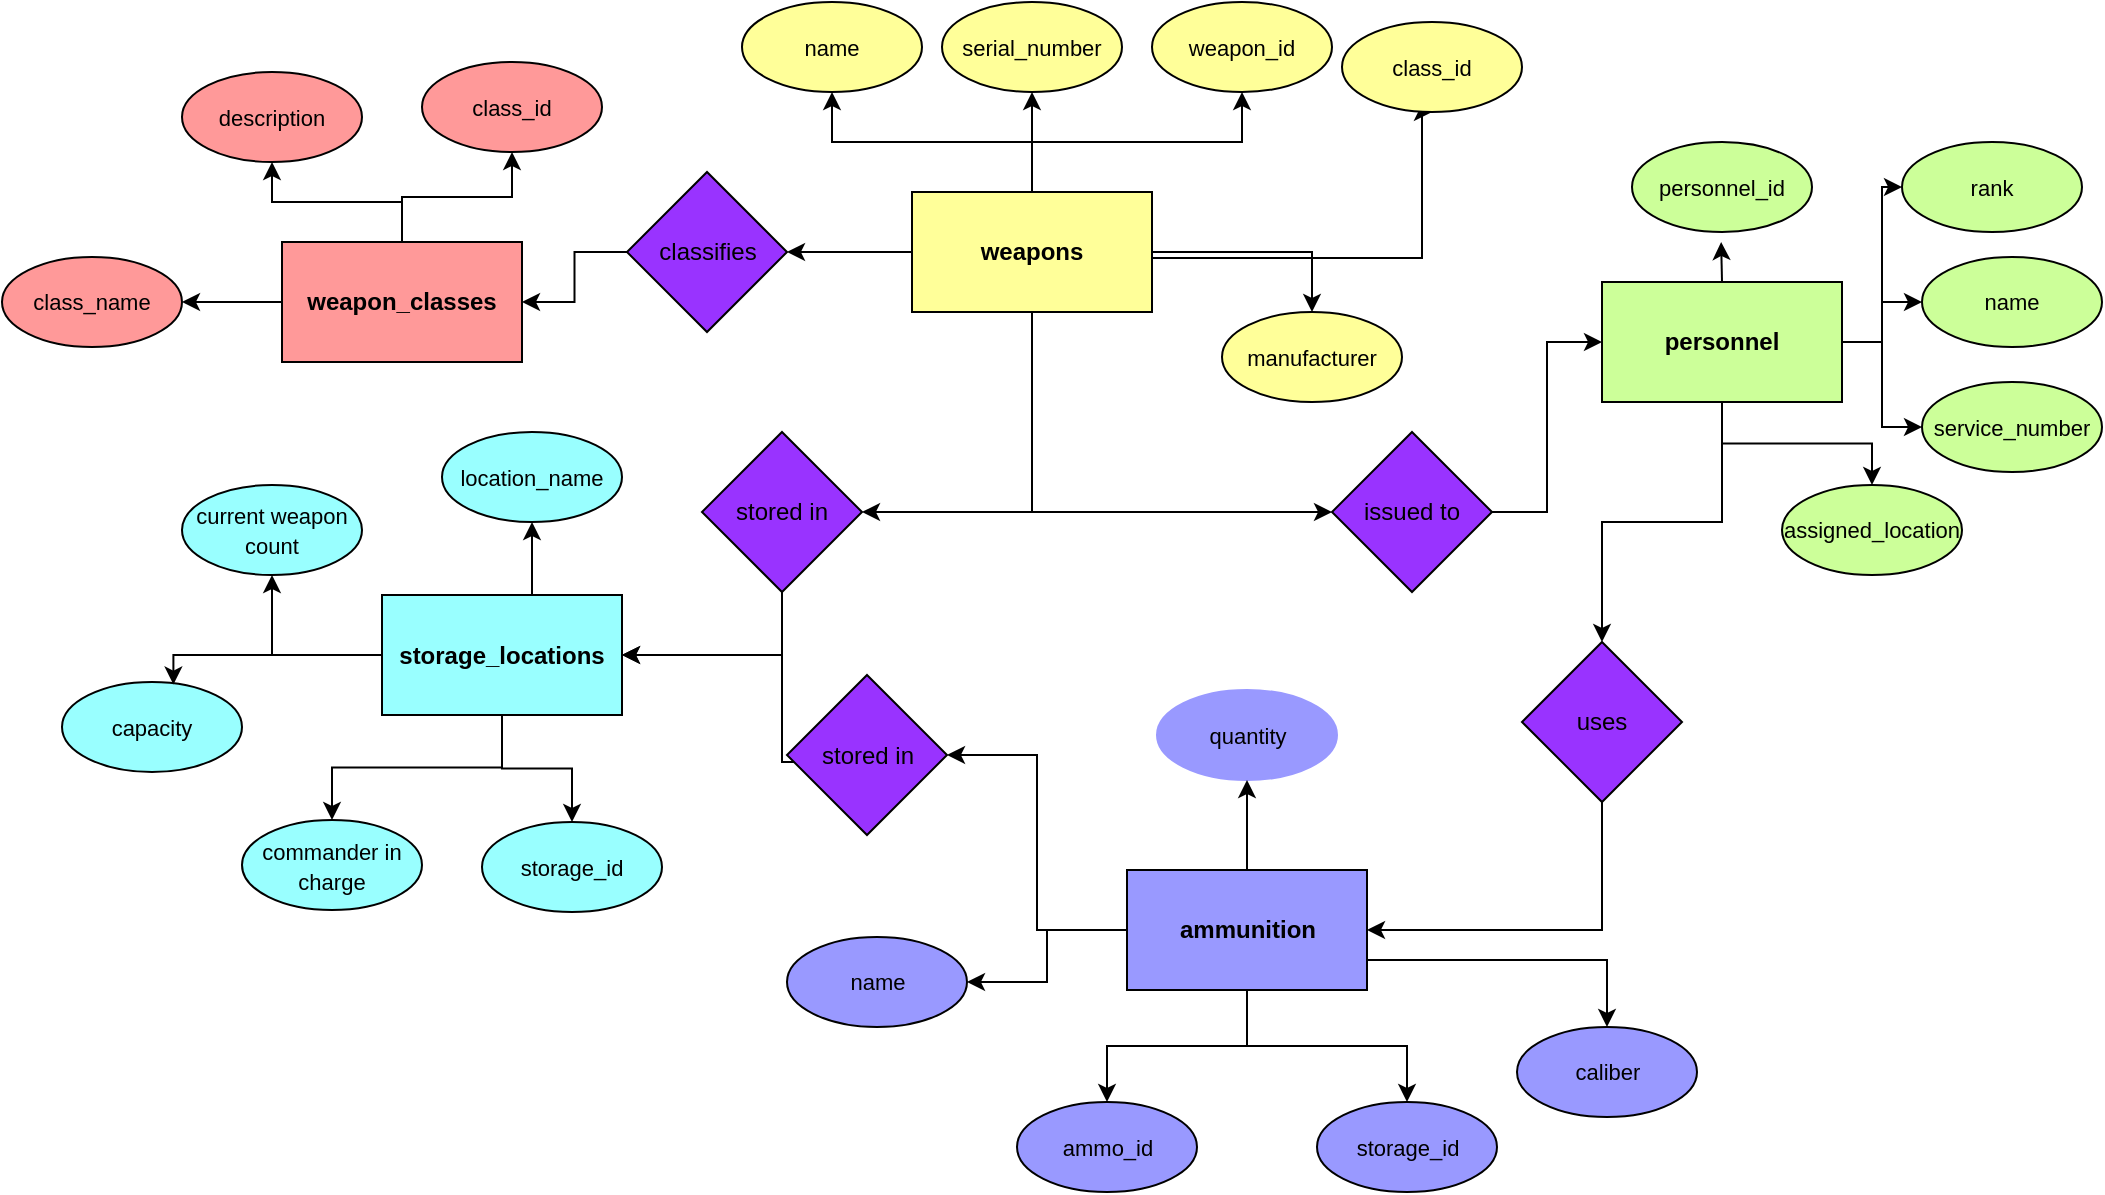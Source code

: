 <mxfile version="26.0.16">
  <diagram name="Page-1" id="ycRu8Dl1TrBNxJkZjVXF">
    <mxGraphModel dx="2569" dy="579" grid="1" gridSize="10" guides="1" tooltips="1" connect="1" arrows="1" fold="1" page="1" pageScale="1" pageWidth="1169" pageHeight="827" math="0" shadow="0">
      <root>
        <mxCell id="0" />
        <mxCell id="1" parent="0" />
        <mxCell id="KG3uTl3x-kGDV18g8xJJ-138" value="&lt;span style=&quot;font-size: 11px; text-align: left; text-wrap-mode: nowrap;&quot;&gt;class_id&lt;/span&gt;" style="ellipse;whiteSpace=wrap;html=1;fillColor=light-dark(#FF9999,var(--ge-dark-color, #121212));" vertex="1" parent="1">
          <mxGeometry x="200" y="140" width="90" height="45" as="geometry" />
        </mxCell>
        <mxCell id="KG3uTl3x-kGDV18g8xJJ-139" value="&lt;span style=&quot;font-size: 11px; text-align: left; text-wrap-mode: nowrap;&quot;&gt;class_name&lt;/span&gt;" style="ellipse;whiteSpace=wrap;html=1;fillColor=light-dark(#FF9999,var(--ge-dark-color, #121212));" vertex="1" parent="1">
          <mxGeometry x="-10" y="237.5" width="90" height="45" as="geometry" />
        </mxCell>
        <mxCell id="KG3uTl3x-kGDV18g8xJJ-141" value="&lt;span style=&quot;font-size: 11px; text-align: left; text-wrap-mode: nowrap;&quot;&gt;description&lt;/span&gt;" style="ellipse;whiteSpace=wrap;html=1;fillColor=light-dark(#FF9999,var(--ge-dark-color, #121212));" vertex="1" parent="1">
          <mxGeometry x="80" y="145" width="90" height="45" as="geometry" />
        </mxCell>
        <mxCell id="KG3uTl3x-kGDV18g8xJJ-164" style="edgeStyle=orthogonalEdgeStyle;rounded=0;orthogonalLoop=1;jettySize=auto;html=1;exitX=1;exitY=0.5;exitDx=0;exitDy=0;entryX=0.5;entryY=1;entryDx=0;entryDy=0;" edge="1" parent="1" source="KG3uTl3x-kGDV18g8xJJ-144" target="KG3uTl3x-kGDV18g8xJJ-152">
          <mxGeometry relative="1" as="geometry">
            <mxPoint x="625" y="212.5" as="targetPoint" />
            <Array as="points">
              <mxPoint x="700" y="238" />
            </Array>
          </mxGeometry>
        </mxCell>
        <mxCell id="KG3uTl3x-kGDV18g8xJJ-184" style="edgeStyle=orthogonalEdgeStyle;rounded=0;orthogonalLoop=1;jettySize=auto;html=1;exitX=0.5;exitY=1;exitDx=0;exitDy=0;entryX=0;entryY=0.5;entryDx=0;entryDy=0;" edge="1" parent="1" source="KG3uTl3x-kGDV18g8xJJ-144" target="KG3uTl3x-kGDV18g8xJJ-183">
          <mxGeometry relative="1" as="geometry" />
        </mxCell>
        <mxCell id="KG3uTl3x-kGDV18g8xJJ-225" style="edgeStyle=orthogonalEdgeStyle;rounded=0;orthogonalLoop=1;jettySize=auto;html=1;exitX=0.5;exitY=0;exitDx=0;exitDy=0;entryX=0.5;entryY=1;entryDx=0;entryDy=0;" edge="1" parent="1" source="KG3uTl3x-kGDV18g8xJJ-144" target="KG3uTl3x-kGDV18g8xJJ-153">
          <mxGeometry relative="1" as="geometry" />
        </mxCell>
        <mxCell id="KG3uTl3x-kGDV18g8xJJ-229" style="edgeStyle=orthogonalEdgeStyle;rounded=0;orthogonalLoop=1;jettySize=auto;html=1;exitX=0.5;exitY=0;exitDx=0;exitDy=0;entryX=0.5;entryY=1;entryDx=0;entryDy=0;" edge="1" parent="1" source="KG3uTl3x-kGDV18g8xJJ-144" target="KG3uTl3x-kGDV18g8xJJ-147">
          <mxGeometry relative="1" as="geometry" />
        </mxCell>
        <mxCell id="KG3uTl3x-kGDV18g8xJJ-230" style="edgeStyle=orthogonalEdgeStyle;rounded=0;orthogonalLoop=1;jettySize=auto;html=1;exitX=1;exitY=0.5;exitDx=0;exitDy=0;entryX=0.5;entryY=0;entryDx=0;entryDy=0;" edge="1" parent="1" source="KG3uTl3x-kGDV18g8xJJ-144" target="KG3uTl3x-kGDV18g8xJJ-150">
          <mxGeometry relative="1" as="geometry" />
        </mxCell>
        <mxCell id="KG3uTl3x-kGDV18g8xJJ-232" style="edgeStyle=orthogonalEdgeStyle;rounded=0;orthogonalLoop=1;jettySize=auto;html=1;exitX=0.5;exitY=0;exitDx=0;exitDy=0;entryX=0.5;entryY=1;entryDx=0;entryDy=0;" edge="1" parent="1" source="KG3uTl3x-kGDV18g8xJJ-144" target="KG3uTl3x-kGDV18g8xJJ-151">
          <mxGeometry relative="1" as="geometry" />
        </mxCell>
        <mxCell id="KG3uTl3x-kGDV18g8xJJ-242" style="edgeStyle=orthogonalEdgeStyle;rounded=0;orthogonalLoop=1;jettySize=auto;html=1;exitX=0.5;exitY=1;exitDx=0;exitDy=0;entryX=1;entryY=0.5;entryDx=0;entryDy=0;" edge="1" parent="1" source="KG3uTl3x-kGDV18g8xJJ-144" target="KG3uTl3x-kGDV18g8xJJ-206">
          <mxGeometry relative="1" as="geometry">
            <Array as="points">
              <mxPoint x="505" y="365" />
            </Array>
          </mxGeometry>
        </mxCell>
        <mxCell id="KG3uTl3x-kGDV18g8xJJ-246" style="edgeStyle=orthogonalEdgeStyle;rounded=0;orthogonalLoop=1;jettySize=auto;html=1;exitX=0;exitY=0.5;exitDx=0;exitDy=0;entryX=0.5;entryY=0;entryDx=0;entryDy=0;" edge="1" parent="1" source="KG3uTl3x-kGDV18g8xJJ-144" target="KG3uTl3x-kGDV18g8xJJ-154">
          <mxGeometry relative="1" as="geometry" />
        </mxCell>
        <mxCell id="KG3uTl3x-kGDV18g8xJJ-144" value="&lt;span style=&quot;font-weight: 700; text-wrap-mode: nowrap;&quot;&gt;weapons&lt;/span&gt;" style="rounded=0;whiteSpace=wrap;html=1;fillColor=light-dark(#FFFF99,var(--ge-dark-color, #121212));" vertex="1" parent="1">
          <mxGeometry x="445" y="205" width="120" height="60" as="geometry" />
        </mxCell>
        <mxCell id="KG3uTl3x-kGDV18g8xJJ-157" value="" style="edgeStyle=orthogonalEdgeStyle;rounded=0;orthogonalLoop=1;jettySize=auto;html=1;" edge="1" parent="1" source="KG3uTl3x-kGDV18g8xJJ-145" target="KG3uTl3x-kGDV18g8xJJ-138">
          <mxGeometry relative="1" as="geometry" />
        </mxCell>
        <mxCell id="KG3uTl3x-kGDV18g8xJJ-218" style="edgeStyle=orthogonalEdgeStyle;rounded=0;orthogonalLoop=1;jettySize=auto;html=1;exitX=0;exitY=0.5;exitDx=0;exitDy=0;entryX=1;entryY=0.5;entryDx=0;entryDy=0;" edge="1" parent="1" source="KG3uTl3x-kGDV18g8xJJ-145" target="KG3uTl3x-kGDV18g8xJJ-139">
          <mxGeometry relative="1" as="geometry" />
        </mxCell>
        <mxCell id="KG3uTl3x-kGDV18g8xJJ-226" style="edgeStyle=orthogonalEdgeStyle;rounded=0;orthogonalLoop=1;jettySize=auto;html=1;exitX=0.5;exitY=0;exitDx=0;exitDy=0;entryX=0.5;entryY=1;entryDx=0;entryDy=0;" edge="1" parent="1" source="KG3uTl3x-kGDV18g8xJJ-145" target="KG3uTl3x-kGDV18g8xJJ-141">
          <mxGeometry relative="1" as="geometry" />
        </mxCell>
        <mxCell id="KG3uTl3x-kGDV18g8xJJ-145" value="&lt;span style=&quot;font-weight: 700; text-wrap-mode: nowrap;&quot;&gt;weapon_classes&lt;/span&gt;" style="rounded=0;whiteSpace=wrap;html=1;fillColor=light-dark(#FF9999,var(--ge-dark-color, #121212));" vertex="1" parent="1">
          <mxGeometry x="130" y="230" width="120" height="60" as="geometry" />
        </mxCell>
        <mxCell id="KG3uTl3x-kGDV18g8xJJ-147" value="&lt;span style=&quot;font-size: 11px; text-align: left; text-wrap-mode: nowrap;&quot;&gt;weapon_id&lt;/span&gt;" style="ellipse;whiteSpace=wrap;html=1;fillColor=light-dark(#FFFF99,var(--ge-dark-color, #121212));" vertex="1" parent="1">
          <mxGeometry x="565" y="110" width="90" height="45" as="geometry" />
        </mxCell>
        <mxCell id="KG3uTl3x-kGDV18g8xJJ-148" value="&lt;span style=&quot;font-size: 11px; text-align: left; text-wrap-mode: nowrap;&quot;&gt;current weapon&lt;/span&gt;&lt;div&gt;&lt;span style=&quot;font-size: 11px; text-align: left; text-wrap-mode: nowrap;&quot;&gt;count&lt;/span&gt;&lt;/div&gt;" style="ellipse;whiteSpace=wrap;html=1;fillColor=light-dark(#99FFFF,var(--ge-dark-color, #121212));" vertex="1" parent="1">
          <mxGeometry x="80" y="351.5" width="90" height="45" as="geometry" />
        </mxCell>
        <mxCell id="KG3uTl3x-kGDV18g8xJJ-149" value="&lt;span style=&quot;font-size: 11px; text-align: left; text-wrap-mode: nowrap;&quot;&gt;personnel_id&lt;/span&gt;" style="ellipse;whiteSpace=wrap;html=1;fillColor=light-dark(#CCFF99,var(--ge-dark-color, #121212));" vertex="1" parent="1">
          <mxGeometry x="805" y="180" width="90" height="45" as="geometry" />
        </mxCell>
        <mxCell id="KG3uTl3x-kGDV18g8xJJ-150" value="&lt;span style=&quot;font-size: 11px; text-align: left; text-wrap-mode: nowrap;&quot;&gt;manufacturer&lt;/span&gt;" style="ellipse;whiteSpace=wrap;html=1;fillColor=light-dark(#FFFF99,var(--ge-dark-color, #121212));" vertex="1" parent="1">
          <mxGeometry x="600" y="265" width="90" height="45" as="geometry" />
        </mxCell>
        <mxCell id="KG3uTl3x-kGDV18g8xJJ-151" value="&lt;span style=&quot;font-size: 11px; text-align: left; text-wrap-mode: nowrap;&quot;&gt;serial_number&lt;/span&gt;" style="ellipse;whiteSpace=wrap;html=1;fillColor=light-dark(#FFFF99,var(--ge-dark-color, #121212));" vertex="1" parent="1">
          <mxGeometry x="460" y="110" width="90" height="45" as="geometry" />
        </mxCell>
        <mxCell id="KG3uTl3x-kGDV18g8xJJ-152" value="&lt;span style=&quot;font-size: 11px; text-align: left; text-wrap-mode: nowrap;&quot;&gt;class_id&lt;/span&gt;" style="ellipse;whiteSpace=wrap;html=1;fillColor=light-dark(#FFFF99,var(--ge-dark-color, #121212));" vertex="1" parent="1">
          <mxGeometry x="660" y="120" width="90" height="45" as="geometry" />
        </mxCell>
        <mxCell id="KG3uTl3x-kGDV18g8xJJ-153" value="&lt;span style=&quot;font-size: 11px; text-align: left; text-wrap-mode: nowrap;&quot;&gt;name&lt;/span&gt;" style="ellipse;whiteSpace=wrap;html=1;fillColor=light-dark(#FFFF99,var(--ge-dark-color, #121212));" vertex="1" parent="1">
          <mxGeometry x="360" y="110" width="90" height="45" as="geometry" />
        </mxCell>
        <mxCell id="KG3uTl3x-kGDV18g8xJJ-221" style="edgeStyle=orthogonalEdgeStyle;rounded=0;orthogonalLoop=1;jettySize=auto;html=1;exitX=0.5;exitY=1;exitDx=0;exitDy=0;entryX=1;entryY=0.5;entryDx=0;entryDy=0;" edge="1" parent="1" source="KG3uTl3x-kGDV18g8xJJ-154" target="KG3uTl3x-kGDV18g8xJJ-145">
          <mxGeometry relative="1" as="geometry" />
        </mxCell>
        <mxCell id="KG3uTl3x-kGDV18g8xJJ-154" value="classifies" style="rhombus;whiteSpace=wrap;html=1;direction=south;fillColor=light-dark(#9933FF,var(--ge-dark-color, #121212));" vertex="1" parent="1">
          <mxGeometry x="302.5" y="195" width="80" height="80" as="geometry" />
        </mxCell>
        <mxCell id="KG3uTl3x-kGDV18g8xJJ-182" style="edgeStyle=orthogonalEdgeStyle;rounded=0;orthogonalLoop=1;jettySize=auto;html=1;exitX=0.5;exitY=1;exitDx=0;exitDy=0;entryX=0.5;entryY=0;entryDx=0;entryDy=0;" edge="1" parent="1" source="KG3uTl3x-kGDV18g8xJJ-167" target="KG3uTl3x-kGDV18g8xJJ-174">
          <mxGeometry relative="1" as="geometry" />
        </mxCell>
        <mxCell id="KG3uTl3x-kGDV18g8xJJ-189" style="edgeStyle=orthogonalEdgeStyle;rounded=0;orthogonalLoop=1;jettySize=auto;html=1;exitX=0.5;exitY=1;exitDx=0;exitDy=0;entryX=0.5;entryY=0;entryDx=0;entryDy=0;" edge="1" parent="1" source="KG3uTl3x-kGDV18g8xJJ-167" target="KG3uTl3x-kGDV18g8xJJ-187">
          <mxGeometry relative="1" as="geometry" />
        </mxCell>
        <mxCell id="KG3uTl3x-kGDV18g8xJJ-233" style="edgeStyle=orthogonalEdgeStyle;rounded=0;orthogonalLoop=1;jettySize=auto;html=1;exitX=1;exitY=0.5;exitDx=0;exitDy=0;entryX=0;entryY=0.5;entryDx=0;entryDy=0;" edge="1" parent="1" source="KG3uTl3x-kGDV18g8xJJ-167" target="KG3uTl3x-kGDV18g8xJJ-177">
          <mxGeometry relative="1" as="geometry" />
        </mxCell>
        <mxCell id="KG3uTl3x-kGDV18g8xJJ-234" style="edgeStyle=orthogonalEdgeStyle;rounded=0;orthogonalLoop=1;jettySize=auto;html=1;exitX=1;exitY=0.5;exitDx=0;exitDy=0;entryX=0;entryY=0.5;entryDx=0;entryDy=0;" edge="1" parent="1" source="KG3uTl3x-kGDV18g8xJJ-167" target="KG3uTl3x-kGDV18g8xJJ-175">
          <mxGeometry relative="1" as="geometry" />
        </mxCell>
        <mxCell id="KG3uTl3x-kGDV18g8xJJ-239" style="edgeStyle=orthogonalEdgeStyle;rounded=0;orthogonalLoop=1;jettySize=auto;html=1;exitX=1;exitY=0.5;exitDx=0;exitDy=0;entryX=0;entryY=0.5;entryDx=0;entryDy=0;" edge="1" parent="1" source="KG3uTl3x-kGDV18g8xJJ-167" target="KG3uTl3x-kGDV18g8xJJ-176">
          <mxGeometry relative="1" as="geometry">
            <Array as="points">
              <mxPoint x="930" y="280" />
              <mxPoint x="930" y="203" />
            </Array>
          </mxGeometry>
        </mxCell>
        <mxCell id="KG3uTl3x-kGDV18g8xJJ-240" style="edgeStyle=orthogonalEdgeStyle;rounded=0;orthogonalLoop=1;jettySize=auto;html=1;exitX=0.5;exitY=0;exitDx=0;exitDy=0;" edge="1" parent="1" source="KG3uTl3x-kGDV18g8xJJ-167">
          <mxGeometry relative="1" as="geometry">
            <mxPoint x="849.571" y="230" as="targetPoint" />
          </mxGeometry>
        </mxCell>
        <mxCell id="KG3uTl3x-kGDV18g8xJJ-167" value="&lt;span style=&quot;font-weight: 700; text-wrap-mode: nowrap;&quot;&gt;personnel&lt;/span&gt;" style="rounded=0;whiteSpace=wrap;html=1;fillColor=light-dark(#CCFF99,var(--ge-dark-color, #121212));" vertex="1" parent="1">
          <mxGeometry x="790" y="250" width="120" height="60" as="geometry" />
        </mxCell>
        <mxCell id="KG3uTl3x-kGDV18g8xJJ-169" value="&lt;span style=&quot;font-size: 11px; text-align: left; text-wrap-mode: nowrap;&quot;&gt;storage_id&lt;/span&gt;" style="ellipse;whiteSpace=wrap;html=1;fillColor=light-dark(#9999FF,var(--ge-dark-color, #121212));" vertex="1" parent="1">
          <mxGeometry x="647.5" y="660" width="90" height="45" as="geometry" />
        </mxCell>
        <mxCell id="KG3uTl3x-kGDV18g8xJJ-170" value="&lt;span style=&quot;font-size: 11px; text-align: left; text-wrap-mode: nowrap;&quot;&gt;quantity&lt;/span&gt;" style="ellipse;whiteSpace=wrap;html=1;fillColor=light-dark(#9999FF,var(--ge-dark-color, #121212));strokeColor=light-dark(#9999FF,#FFFFFF);" vertex="1" parent="1">
          <mxGeometry x="567.5" y="454" width="90" height="45" as="geometry" />
        </mxCell>
        <mxCell id="KG3uTl3x-kGDV18g8xJJ-171" value="&lt;span style=&quot;font-size: 11px; text-align: left; text-wrap-mode: nowrap;&quot;&gt;caliber&lt;/span&gt;" style="ellipse;whiteSpace=wrap;html=1;fillColor=light-dark(#9999FF,var(--ge-dark-color, #121212));" vertex="1" parent="1">
          <mxGeometry x="747.5" y="622.5" width="90" height="45" as="geometry" />
        </mxCell>
        <mxCell id="KG3uTl3x-kGDV18g8xJJ-172" value="&lt;span style=&quot;font-size: 11px; text-align: left; text-wrap-mode: nowrap;&quot;&gt;name&lt;/span&gt;" style="ellipse;whiteSpace=wrap;html=1;fillColor=light-dark(#9999FF,var(--ge-dark-color, #121212));" vertex="1" parent="1">
          <mxGeometry x="382.5" y="577.5" width="90" height="45" as="geometry" />
        </mxCell>
        <mxCell id="KG3uTl3x-kGDV18g8xJJ-173" value="&lt;span style=&quot;font-size: 11px; text-align: left; text-wrap-mode: nowrap;&quot;&gt;ammo_id&lt;/span&gt;" style="ellipse;whiteSpace=wrap;html=1;fillColor=light-dark(#9999FF,var(--ge-dark-color, #121212));" vertex="1" parent="1">
          <mxGeometry x="497.5" y="660" width="90" height="45" as="geometry" />
        </mxCell>
        <mxCell id="KG3uTl3x-kGDV18g8xJJ-174" value="&lt;span style=&quot;font-size: 11px; text-align: left; text-wrap-mode: nowrap;&quot;&gt;assigned_location&lt;/span&gt;" style="ellipse;whiteSpace=wrap;html=1;fillColor=light-dark(#CCFF99,var(--ge-dark-color, #121212));" vertex="1" parent="1">
          <mxGeometry x="880" y="351.5" width="90" height="45" as="geometry" />
        </mxCell>
        <mxCell id="KG3uTl3x-kGDV18g8xJJ-175" value="&lt;span style=&quot;font-size: 11px; text-align: left; text-wrap-mode: nowrap;&quot;&gt;service_number&lt;/span&gt;" style="ellipse;whiteSpace=wrap;html=1;fillColor=light-dark(#CCFF99,var(--ge-dark-color, #121212));" vertex="1" parent="1">
          <mxGeometry x="950" y="300" width="90" height="45" as="geometry" />
        </mxCell>
        <mxCell id="KG3uTl3x-kGDV18g8xJJ-176" value="&lt;span style=&quot;font-size: 11px; text-align: left; text-wrap-mode: nowrap;&quot;&gt;rank&lt;/span&gt;" style="ellipse;whiteSpace=wrap;html=1;fillColor=light-dark(#CCFF99,var(--ge-dark-color, #121212));" vertex="1" parent="1">
          <mxGeometry x="940" y="180" width="90" height="45" as="geometry" />
        </mxCell>
        <mxCell id="KG3uTl3x-kGDV18g8xJJ-177" value="&lt;span style=&quot;font-size: 11px; text-align: left; text-wrap-mode: nowrap;&quot;&gt;name&lt;/span&gt;" style="ellipse;whiteSpace=wrap;html=1;fillColor=light-dark(#CCFF99,var(--ge-dark-color, #121212));" vertex="1" parent="1">
          <mxGeometry x="950" y="237.5" width="90" height="45" as="geometry" />
        </mxCell>
        <mxCell id="KG3uTl3x-kGDV18g8xJJ-185" style="edgeStyle=orthogonalEdgeStyle;rounded=0;orthogonalLoop=1;jettySize=auto;html=1;exitX=1;exitY=0.5;exitDx=0;exitDy=0;entryX=0;entryY=0.5;entryDx=0;entryDy=0;" edge="1" parent="1" source="KG3uTl3x-kGDV18g8xJJ-183" target="KG3uTl3x-kGDV18g8xJJ-167">
          <mxGeometry relative="1" as="geometry" />
        </mxCell>
        <mxCell id="KG3uTl3x-kGDV18g8xJJ-183" value="issued to" style="rhombus;whiteSpace=wrap;html=1;fillColor=light-dark(#9933FF,var(--ge-dark-color, #121212));" vertex="1" parent="1">
          <mxGeometry x="655" y="325" width="80" height="80" as="geometry" />
        </mxCell>
        <mxCell id="KG3uTl3x-kGDV18g8xJJ-192" style="edgeStyle=orthogonalEdgeStyle;rounded=0;orthogonalLoop=1;jettySize=auto;html=1;exitX=0.5;exitY=1;exitDx=0;exitDy=0;entryX=0.5;entryY=0;entryDx=0;entryDy=0;" edge="1" parent="1" source="KG3uTl3x-kGDV18g8xJJ-186" target="KG3uTl3x-kGDV18g8xJJ-173">
          <mxGeometry relative="1" as="geometry" />
        </mxCell>
        <mxCell id="KG3uTl3x-kGDV18g8xJJ-193" style="edgeStyle=orthogonalEdgeStyle;rounded=0;orthogonalLoop=1;jettySize=auto;html=1;entryX=0.5;entryY=0;entryDx=0;entryDy=0;" edge="1" parent="1" source="KG3uTl3x-kGDV18g8xJJ-186" target="KG3uTl3x-kGDV18g8xJJ-169">
          <mxGeometry relative="1" as="geometry" />
        </mxCell>
        <mxCell id="KG3uTl3x-kGDV18g8xJJ-194" style="edgeStyle=orthogonalEdgeStyle;rounded=0;orthogonalLoop=1;jettySize=auto;html=1;exitX=0.5;exitY=0;exitDx=0;exitDy=0;entryX=0.5;entryY=1;entryDx=0;entryDy=0;" edge="1" parent="1" source="KG3uTl3x-kGDV18g8xJJ-186" target="KG3uTl3x-kGDV18g8xJJ-170">
          <mxGeometry relative="1" as="geometry" />
        </mxCell>
        <mxCell id="KG3uTl3x-kGDV18g8xJJ-196" style="edgeStyle=orthogonalEdgeStyle;rounded=0;orthogonalLoop=1;jettySize=auto;html=1;exitX=0;exitY=0.5;exitDx=0;exitDy=0;entryX=1;entryY=0.5;entryDx=0;entryDy=0;" edge="1" parent="1" source="KG3uTl3x-kGDV18g8xJJ-186" target="KG3uTl3x-kGDV18g8xJJ-172">
          <mxGeometry relative="1" as="geometry" />
        </mxCell>
        <mxCell id="KG3uTl3x-kGDV18g8xJJ-227" style="edgeStyle=orthogonalEdgeStyle;rounded=0;orthogonalLoop=1;jettySize=auto;html=1;exitX=1;exitY=0.75;exitDx=0;exitDy=0;" edge="1" parent="1" source="KG3uTl3x-kGDV18g8xJJ-186" target="KG3uTl3x-kGDV18g8xJJ-171">
          <mxGeometry relative="1" as="geometry" />
        </mxCell>
        <mxCell id="KG3uTl3x-kGDV18g8xJJ-228" style="edgeStyle=orthogonalEdgeStyle;rounded=0;orthogonalLoop=1;jettySize=auto;html=1;exitX=0;exitY=0.5;exitDx=0;exitDy=0;entryX=1;entryY=0.5;entryDx=0;entryDy=0;" edge="1" parent="1" source="KG3uTl3x-kGDV18g8xJJ-186" target="KG3uTl3x-kGDV18g8xJJ-203">
          <mxGeometry relative="1" as="geometry" />
        </mxCell>
        <mxCell id="KG3uTl3x-kGDV18g8xJJ-186" value="&lt;span style=&quot;font-weight: 700; text-wrap-mode: nowrap;&quot;&gt;ammunition&lt;/span&gt;" style="rounded=0;whiteSpace=wrap;html=1;fillColor=light-dark(#9999FF,var(--ge-dark-color, #121212));" vertex="1" parent="1">
          <mxGeometry x="552.5" y="544" width="120" height="60" as="geometry" />
        </mxCell>
        <mxCell id="KG3uTl3x-kGDV18g8xJJ-187" value="uses" style="rhombus;whiteSpace=wrap;html=1;fillColor=light-dark(#9933FF,var(--ge-dark-color, #121212));" vertex="1" parent="1">
          <mxGeometry x="750" y="430" width="80" height="80" as="geometry" />
        </mxCell>
        <mxCell id="KG3uTl3x-kGDV18g8xJJ-191" style="edgeStyle=orthogonalEdgeStyle;rounded=0;orthogonalLoop=1;jettySize=auto;html=1;exitX=0.5;exitY=1;exitDx=0;exitDy=0;entryX=1;entryY=0.5;entryDx=0;entryDy=0;" edge="1" parent="1" source="KG3uTl3x-kGDV18g8xJJ-187" target="KG3uTl3x-kGDV18g8xJJ-186">
          <mxGeometry relative="1" as="geometry">
            <mxPoint x="767.5" y="510" as="sourcePoint" />
          </mxGeometry>
        </mxCell>
        <mxCell id="KG3uTl3x-kGDV18g8xJJ-198" value="&lt;span style=&quot;font-size: 11px; text-align: left; text-wrap-mode: nowrap;&quot;&gt;commander in&lt;/span&gt;&lt;div&gt;&lt;span style=&quot;font-size: 11px; text-align: left; text-wrap-mode: nowrap;&quot;&gt;charge&lt;/span&gt;&lt;/div&gt;" style="ellipse;whiteSpace=wrap;html=1;fillColor=light-dark(#99FFFF,var(--ge-dark-color, #121212));" vertex="1" parent="1">
          <mxGeometry x="110" y="519" width="90" height="45" as="geometry" />
        </mxCell>
        <mxCell id="KG3uTl3x-kGDV18g8xJJ-199" value="&lt;span style=&quot;font-size: 11px; text-align: left; text-wrap-mode: nowrap;&quot;&gt;capacity&lt;/span&gt;" style="ellipse;whiteSpace=wrap;html=1;fillColor=light-dark(#99FFFF,var(--ge-dark-color, #121212));" vertex="1" parent="1">
          <mxGeometry x="20" y="450" width="90" height="45" as="geometry" />
        </mxCell>
        <mxCell id="KG3uTl3x-kGDV18g8xJJ-200" value="&lt;span style=&quot;font-size: 11px; text-align: left; text-wrap-mode: nowrap;&quot;&gt;location_name&lt;/span&gt;" style="ellipse;whiteSpace=wrap;html=1;fillColor=light-dark(#99FFFF,var(--ge-dark-color, #121212));" vertex="1" parent="1">
          <mxGeometry x="210" y="325" width="90" height="45" as="geometry" />
        </mxCell>
        <mxCell id="KG3uTl3x-kGDV18g8xJJ-201" value="&lt;span style=&quot;font-size: 11px; text-align: left; text-wrap-mode: nowrap;&quot;&gt;storage_id&lt;/span&gt;" style="ellipse;whiteSpace=wrap;html=1;fillColor=light-dark(#99FFFF,var(--ge-dark-color, #121212));" vertex="1" parent="1">
          <mxGeometry x="230" y="520" width="90" height="45" as="geometry" />
        </mxCell>
        <mxCell id="KG3uTl3x-kGDV18g8xJJ-209" style="edgeStyle=orthogonalEdgeStyle;rounded=0;orthogonalLoop=1;jettySize=auto;html=1;exitX=0;exitY=0.5;exitDx=0;exitDy=0;" edge="1" parent="1" source="KG3uTl3x-kGDV18g8xJJ-202" target="KG3uTl3x-kGDV18g8xJJ-148">
          <mxGeometry relative="1" as="geometry" />
        </mxCell>
        <mxCell id="KG3uTl3x-kGDV18g8xJJ-212" style="edgeStyle=orthogonalEdgeStyle;rounded=0;orthogonalLoop=1;jettySize=auto;html=1;exitX=0.5;exitY=1;exitDx=0;exitDy=0;entryX=0.5;entryY=0;entryDx=0;entryDy=0;" edge="1" parent="1" source="KG3uTl3x-kGDV18g8xJJ-202" target="KG3uTl3x-kGDV18g8xJJ-198">
          <mxGeometry relative="1" as="geometry" />
        </mxCell>
        <mxCell id="KG3uTl3x-kGDV18g8xJJ-213" style="edgeStyle=orthogonalEdgeStyle;rounded=0;orthogonalLoop=1;jettySize=auto;html=1;exitX=0.5;exitY=1;exitDx=0;exitDy=0;entryX=0.5;entryY=0;entryDx=0;entryDy=0;" edge="1" parent="1" source="KG3uTl3x-kGDV18g8xJJ-202" target="KG3uTl3x-kGDV18g8xJJ-201">
          <mxGeometry relative="1" as="geometry" />
        </mxCell>
        <mxCell id="KG3uTl3x-kGDV18g8xJJ-214" style="edgeStyle=orthogonalEdgeStyle;rounded=0;orthogonalLoop=1;jettySize=auto;html=1;exitX=0.5;exitY=0;exitDx=0;exitDy=0;entryX=0.5;entryY=1;entryDx=0;entryDy=0;" edge="1" parent="1" source="KG3uTl3x-kGDV18g8xJJ-202" target="KG3uTl3x-kGDV18g8xJJ-200">
          <mxGeometry relative="1" as="geometry" />
        </mxCell>
        <mxCell id="KG3uTl3x-kGDV18g8xJJ-202" value="&lt;span style=&quot;font-weight: 700; text-wrap-mode: nowrap;&quot;&gt;storage_locations&lt;/span&gt;" style="rounded=0;whiteSpace=wrap;html=1;fillColor=light-dark(#99FFFF,var(--ge-dark-color, #121212));" vertex="1" parent="1">
          <mxGeometry x="180" y="406.5" width="120" height="60" as="geometry" />
        </mxCell>
        <mxCell id="KG3uTl3x-kGDV18g8xJJ-205" style="edgeStyle=orthogonalEdgeStyle;rounded=0;orthogonalLoop=1;jettySize=auto;html=1;exitX=0;exitY=0.5;exitDx=0;exitDy=0;entryX=1;entryY=0.5;entryDx=0;entryDy=0;" edge="1" parent="1" source="KG3uTl3x-kGDV18g8xJJ-203" target="KG3uTl3x-kGDV18g8xJJ-202">
          <mxGeometry relative="1" as="geometry">
            <Array as="points">
              <mxPoint x="405" y="490" />
              <mxPoint x="380" y="490" />
              <mxPoint x="380" y="436" />
            </Array>
          </mxGeometry>
        </mxCell>
        <mxCell id="KG3uTl3x-kGDV18g8xJJ-203" value="stored in" style="rhombus;whiteSpace=wrap;html=1;fillColor=light-dark(#9933FF,var(--ge-dark-color, #121212));" vertex="1" parent="1">
          <mxGeometry x="382.5" y="446.5" width="80" height="80" as="geometry" />
        </mxCell>
        <mxCell id="KG3uTl3x-kGDV18g8xJJ-243" style="edgeStyle=orthogonalEdgeStyle;rounded=0;orthogonalLoop=1;jettySize=auto;html=1;exitX=0.5;exitY=1;exitDx=0;exitDy=0;entryX=1;entryY=0.5;entryDx=0;entryDy=0;" edge="1" parent="1" source="KG3uTl3x-kGDV18g8xJJ-206" target="KG3uTl3x-kGDV18g8xJJ-202">
          <mxGeometry relative="1" as="geometry" />
        </mxCell>
        <mxCell id="KG3uTl3x-kGDV18g8xJJ-206" value="stored in" style="rhombus;whiteSpace=wrap;html=1;fillColor=light-dark(#9933FF,var(--ge-dark-color, #121212));" vertex="1" parent="1">
          <mxGeometry x="340" y="325" width="80" height="80" as="geometry" />
        </mxCell>
        <mxCell id="KG3uTl3x-kGDV18g8xJJ-244" style="edgeStyle=orthogonalEdgeStyle;rounded=0;orthogonalLoop=1;jettySize=auto;html=1;exitX=0;exitY=0.5;exitDx=0;exitDy=0;entryX=0.619;entryY=0.028;entryDx=0;entryDy=0;entryPerimeter=0;" edge="1" parent="1" source="KG3uTl3x-kGDV18g8xJJ-202" target="KG3uTl3x-kGDV18g8xJJ-199">
          <mxGeometry relative="1" as="geometry">
            <Array as="points">
              <mxPoint x="76" y="436" />
            </Array>
          </mxGeometry>
        </mxCell>
      </root>
    </mxGraphModel>
  </diagram>
</mxfile>
